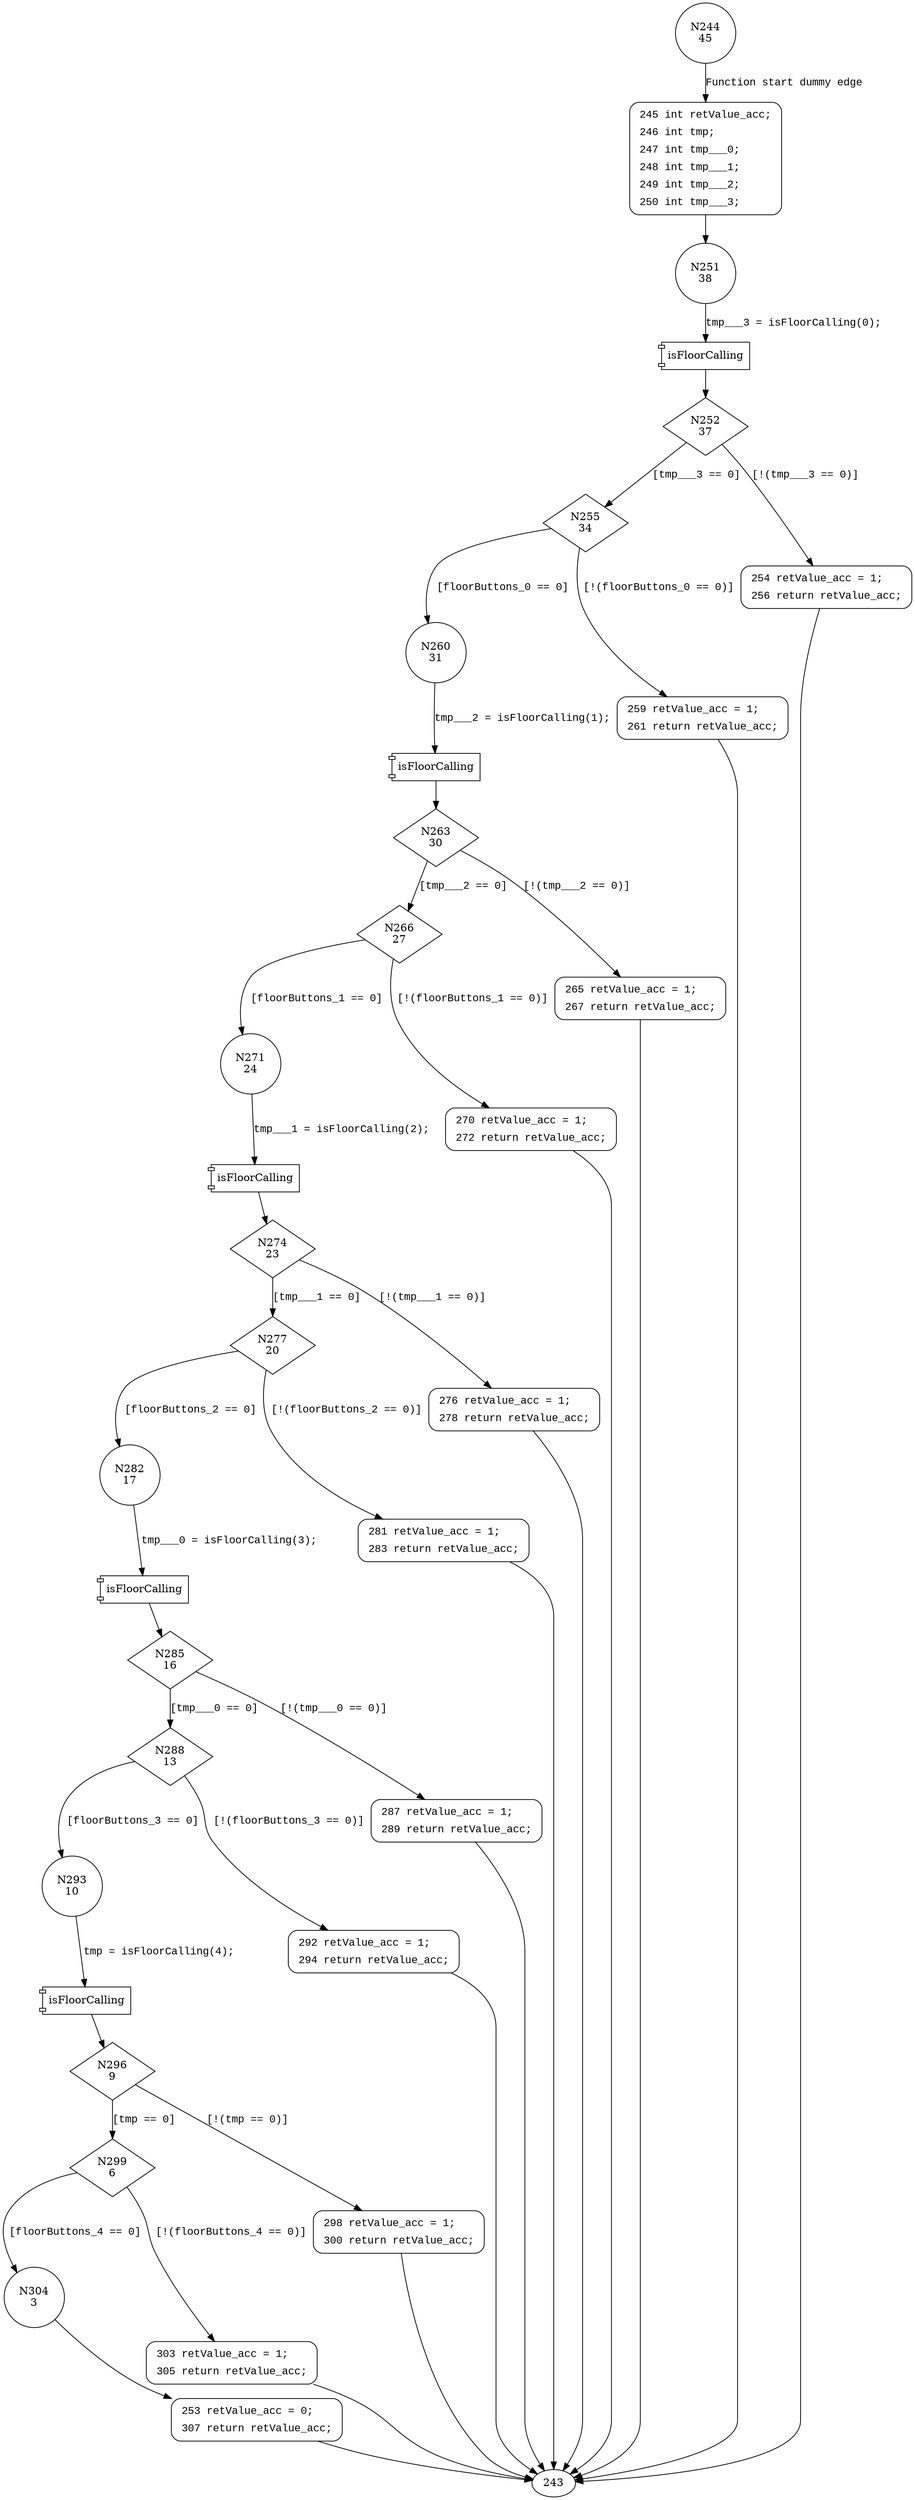 digraph anyStopRequested {
244 [shape="circle" label="N244\n45"]
245 [shape="circle" label="N245\n44"]
251 [shape="circle" label="N251\n38"]
252 [shape="diamond" label="N252\n37"]
255 [shape="diamond" label="N255\n34"]
254 [shape="circle" label="N254\n36"]
260 [shape="circle" label="N260\n31"]
259 [shape="circle" label="N259\n33"]
263 [shape="diamond" label="N263\n30"]
266 [shape="diamond" label="N266\n27"]
265 [shape="circle" label="N265\n29"]
271 [shape="circle" label="N271\n24"]
270 [shape="circle" label="N270\n26"]
274 [shape="diamond" label="N274\n23"]
277 [shape="diamond" label="N277\n20"]
276 [shape="circle" label="N276\n22"]
282 [shape="circle" label="N282\n17"]
281 [shape="circle" label="N281\n19"]
285 [shape="diamond" label="N285\n16"]
288 [shape="diamond" label="N288\n13"]
287 [shape="circle" label="N287\n15"]
293 [shape="circle" label="N293\n10"]
292 [shape="circle" label="N292\n12"]
296 [shape="diamond" label="N296\n9"]
299 [shape="diamond" label="N299\n6"]
298 [shape="circle" label="N298\n8"]
304 [shape="circle" label="N304\n3"]
303 [shape="circle" label="N303\n5"]
253 [shape="circle" label="N253\n2"]
245 [style="filled,bold" penwidth="1" fillcolor="white" fontname="Courier New" shape="Mrecord" label=<<table border="0" cellborder="0" cellpadding="3" bgcolor="white"><tr><td align="right">245</td><td align="left">int retValue_acc;</td></tr><tr><td align="right">246</td><td align="left">int tmp;</td></tr><tr><td align="right">247</td><td align="left">int tmp___0;</td></tr><tr><td align="right">248</td><td align="left">int tmp___1;</td></tr><tr><td align="right">249</td><td align="left">int tmp___2;</td></tr><tr><td align="right">250</td><td align="left">int tmp___3;</td></tr></table>>]
245 -> 251[label=""]
254 [style="filled,bold" penwidth="1" fillcolor="white" fontname="Courier New" shape="Mrecord" label=<<table border="0" cellborder="0" cellpadding="3" bgcolor="white"><tr><td align="right">254</td><td align="left">retValue_acc = 1;</td></tr><tr><td align="right">256</td><td align="left">return retValue_acc;</td></tr></table>>]
254 -> 243[label=""]
259 [style="filled,bold" penwidth="1" fillcolor="white" fontname="Courier New" shape="Mrecord" label=<<table border="0" cellborder="0" cellpadding="3" bgcolor="white"><tr><td align="right">259</td><td align="left">retValue_acc = 1;</td></tr><tr><td align="right">261</td><td align="left">return retValue_acc;</td></tr></table>>]
259 -> 243[label=""]
265 [style="filled,bold" penwidth="1" fillcolor="white" fontname="Courier New" shape="Mrecord" label=<<table border="0" cellborder="0" cellpadding="3" bgcolor="white"><tr><td align="right">265</td><td align="left">retValue_acc = 1;</td></tr><tr><td align="right">267</td><td align="left">return retValue_acc;</td></tr></table>>]
265 -> 243[label=""]
270 [style="filled,bold" penwidth="1" fillcolor="white" fontname="Courier New" shape="Mrecord" label=<<table border="0" cellborder="0" cellpadding="3" bgcolor="white"><tr><td align="right">270</td><td align="left">retValue_acc = 1;</td></tr><tr><td align="right">272</td><td align="left">return retValue_acc;</td></tr></table>>]
270 -> 243[label=""]
276 [style="filled,bold" penwidth="1" fillcolor="white" fontname="Courier New" shape="Mrecord" label=<<table border="0" cellborder="0" cellpadding="3" bgcolor="white"><tr><td align="right">276</td><td align="left">retValue_acc = 1;</td></tr><tr><td align="right">278</td><td align="left">return retValue_acc;</td></tr></table>>]
276 -> 243[label=""]
281 [style="filled,bold" penwidth="1" fillcolor="white" fontname="Courier New" shape="Mrecord" label=<<table border="0" cellborder="0" cellpadding="3" bgcolor="white"><tr><td align="right">281</td><td align="left">retValue_acc = 1;</td></tr><tr><td align="right">283</td><td align="left">return retValue_acc;</td></tr></table>>]
281 -> 243[label=""]
287 [style="filled,bold" penwidth="1" fillcolor="white" fontname="Courier New" shape="Mrecord" label=<<table border="0" cellborder="0" cellpadding="3" bgcolor="white"><tr><td align="right">287</td><td align="left">retValue_acc = 1;</td></tr><tr><td align="right">289</td><td align="left">return retValue_acc;</td></tr></table>>]
287 -> 243[label=""]
292 [style="filled,bold" penwidth="1" fillcolor="white" fontname="Courier New" shape="Mrecord" label=<<table border="0" cellborder="0" cellpadding="3" bgcolor="white"><tr><td align="right">292</td><td align="left">retValue_acc = 1;</td></tr><tr><td align="right">294</td><td align="left">return retValue_acc;</td></tr></table>>]
292 -> 243[label=""]
298 [style="filled,bold" penwidth="1" fillcolor="white" fontname="Courier New" shape="Mrecord" label=<<table border="0" cellborder="0" cellpadding="3" bgcolor="white"><tr><td align="right">298</td><td align="left">retValue_acc = 1;</td></tr><tr><td align="right">300</td><td align="left">return retValue_acc;</td></tr></table>>]
298 -> 243[label=""]
303 [style="filled,bold" penwidth="1" fillcolor="white" fontname="Courier New" shape="Mrecord" label=<<table border="0" cellborder="0" cellpadding="3" bgcolor="white"><tr><td align="right">303</td><td align="left">retValue_acc = 1;</td></tr><tr><td align="right">305</td><td align="left">return retValue_acc;</td></tr></table>>]
303 -> 243[label=""]
253 [style="filled,bold" penwidth="1" fillcolor="white" fontname="Courier New" shape="Mrecord" label=<<table border="0" cellborder="0" cellpadding="3" bgcolor="white"><tr><td align="right">253</td><td align="left">retValue_acc = 0;</td></tr><tr><td align="right">307</td><td align="left">return retValue_acc;</td></tr></table>>]
253 -> 243[label=""]
244 -> 245 [label="Function start dummy edge" fontname="Courier New"]
100125 [shape="component" label="isFloorCalling"]
251 -> 100125 [label="tmp___3 = isFloorCalling(0);" fontname="Courier New"]
100125 -> 252 [label="" fontname="Courier New"]
252 -> 255 [label="[tmp___3 == 0]" fontname="Courier New"]
252 -> 254 [label="[!(tmp___3 == 0)]" fontname="Courier New"]
255 -> 260 [label="[floorButtons_0 == 0]" fontname="Courier New"]
255 -> 259 [label="[!(floorButtons_0 == 0)]" fontname="Courier New"]
100126 [shape="component" label="isFloorCalling"]
260 -> 100126 [label="tmp___2 = isFloorCalling(1);" fontname="Courier New"]
100126 -> 263 [label="" fontname="Courier New"]
263 -> 266 [label="[tmp___2 == 0]" fontname="Courier New"]
263 -> 265 [label="[!(tmp___2 == 0)]" fontname="Courier New"]
266 -> 271 [label="[floorButtons_1 == 0]" fontname="Courier New"]
266 -> 270 [label="[!(floorButtons_1 == 0)]" fontname="Courier New"]
100127 [shape="component" label="isFloorCalling"]
271 -> 100127 [label="tmp___1 = isFloorCalling(2);" fontname="Courier New"]
100127 -> 274 [label="" fontname="Courier New"]
274 -> 277 [label="[tmp___1 == 0]" fontname="Courier New"]
274 -> 276 [label="[!(tmp___1 == 0)]" fontname="Courier New"]
277 -> 282 [label="[floorButtons_2 == 0]" fontname="Courier New"]
277 -> 281 [label="[!(floorButtons_2 == 0)]" fontname="Courier New"]
100128 [shape="component" label="isFloorCalling"]
282 -> 100128 [label="tmp___0 = isFloorCalling(3);" fontname="Courier New"]
100128 -> 285 [label="" fontname="Courier New"]
285 -> 288 [label="[tmp___0 == 0]" fontname="Courier New"]
285 -> 287 [label="[!(tmp___0 == 0)]" fontname="Courier New"]
288 -> 293 [label="[floorButtons_3 == 0]" fontname="Courier New"]
288 -> 292 [label="[!(floorButtons_3 == 0)]" fontname="Courier New"]
100129 [shape="component" label="isFloorCalling"]
293 -> 100129 [label="tmp = isFloorCalling(4);" fontname="Courier New"]
100129 -> 296 [label="" fontname="Courier New"]
296 -> 299 [label="[tmp == 0]" fontname="Courier New"]
296 -> 298 [label="[!(tmp == 0)]" fontname="Courier New"]
299 -> 304 [label="[floorButtons_4 == 0]" fontname="Courier New"]
299 -> 303 [label="[!(floorButtons_4 == 0)]" fontname="Courier New"]
304 -> 253 [label="" fontname="Courier New"]
}